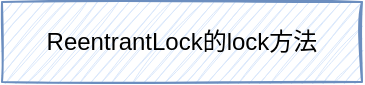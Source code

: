 <mxfile version="14.5.6" type="github">
  <diagram id="EfPCmcZfif2chKpgcsbA" name="Page-1">
    <mxGraphModel dx="868" dy="450" grid="1" gridSize="10" guides="1" tooltips="1" connect="1" arrows="1" fold="1" page="1" pageScale="1" pageWidth="827" pageHeight="1169" math="0" shadow="0">
      <root>
        <mxCell id="0" />
        <mxCell id="1" parent="0" />
        <mxCell id="BzVGBPA7j48-fShJR5U8-1" value="ReentrantLock的lock方法" style="rounded=0;whiteSpace=wrap;html=1;fillColor=#dae8fc;strokeColor=#6c8ebf;sketch=1;shadow=0;" parent="1" vertex="1">
          <mxGeometry x="20" y="20" width="180" height="40" as="geometry" />
        </mxCell>
      </root>
    </mxGraphModel>
  </diagram>
</mxfile>
